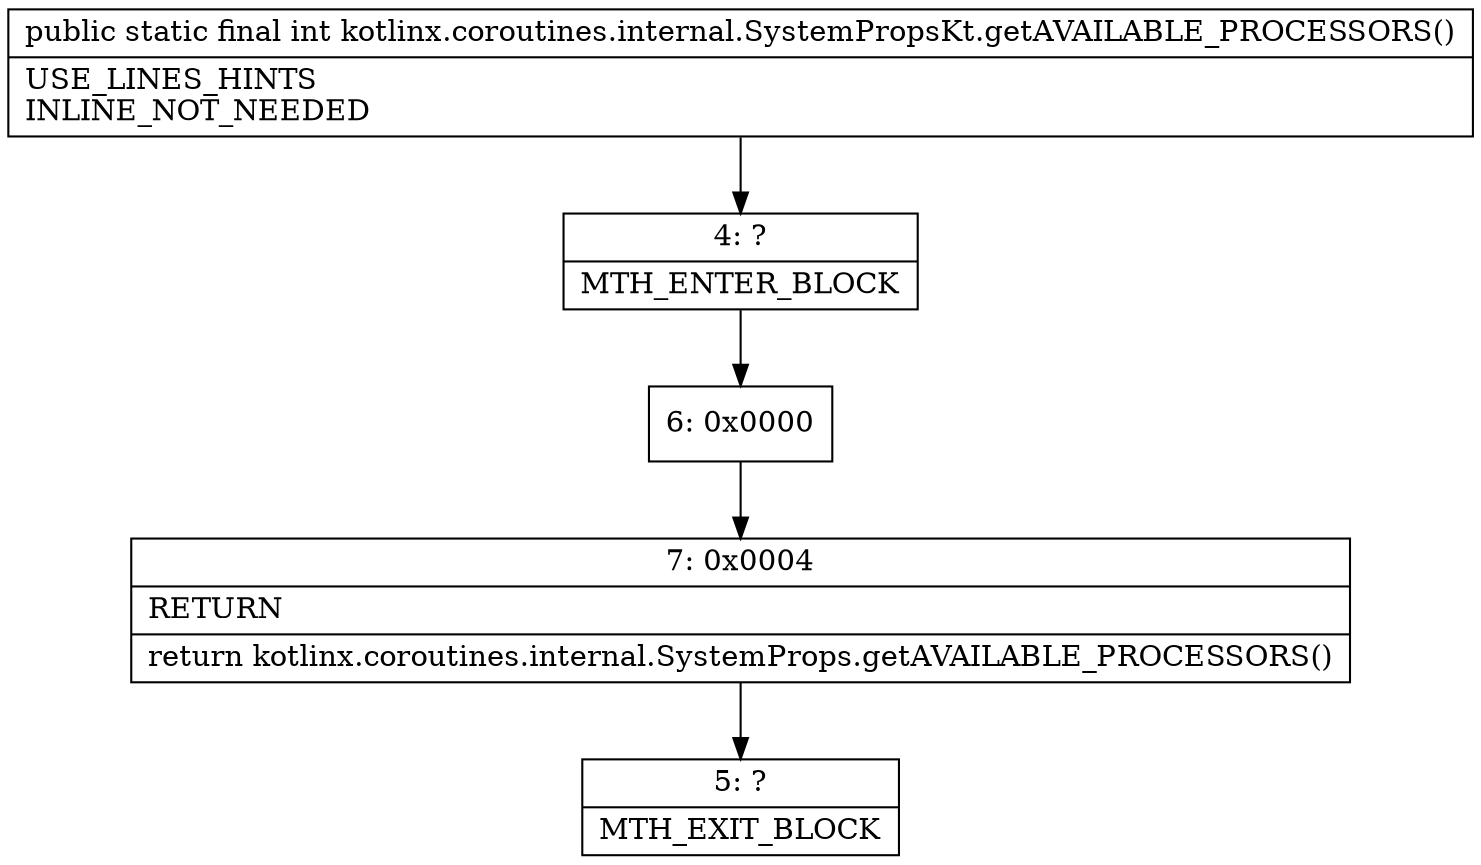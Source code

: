 digraph "CFG forkotlinx.coroutines.internal.SystemPropsKt.getAVAILABLE_PROCESSORS()I" {
Node_4 [shape=record,label="{4\:\ ?|MTH_ENTER_BLOCK\l}"];
Node_6 [shape=record,label="{6\:\ 0x0000}"];
Node_7 [shape=record,label="{7\:\ 0x0004|RETURN\l|return kotlinx.coroutines.internal.SystemProps.getAVAILABLE_PROCESSORS()\l}"];
Node_5 [shape=record,label="{5\:\ ?|MTH_EXIT_BLOCK\l}"];
MethodNode[shape=record,label="{public static final int kotlinx.coroutines.internal.SystemPropsKt.getAVAILABLE_PROCESSORS()  | USE_LINES_HINTS\lINLINE_NOT_NEEDED\l}"];
MethodNode -> Node_4;Node_4 -> Node_6;
Node_6 -> Node_7;
Node_7 -> Node_5;
}


